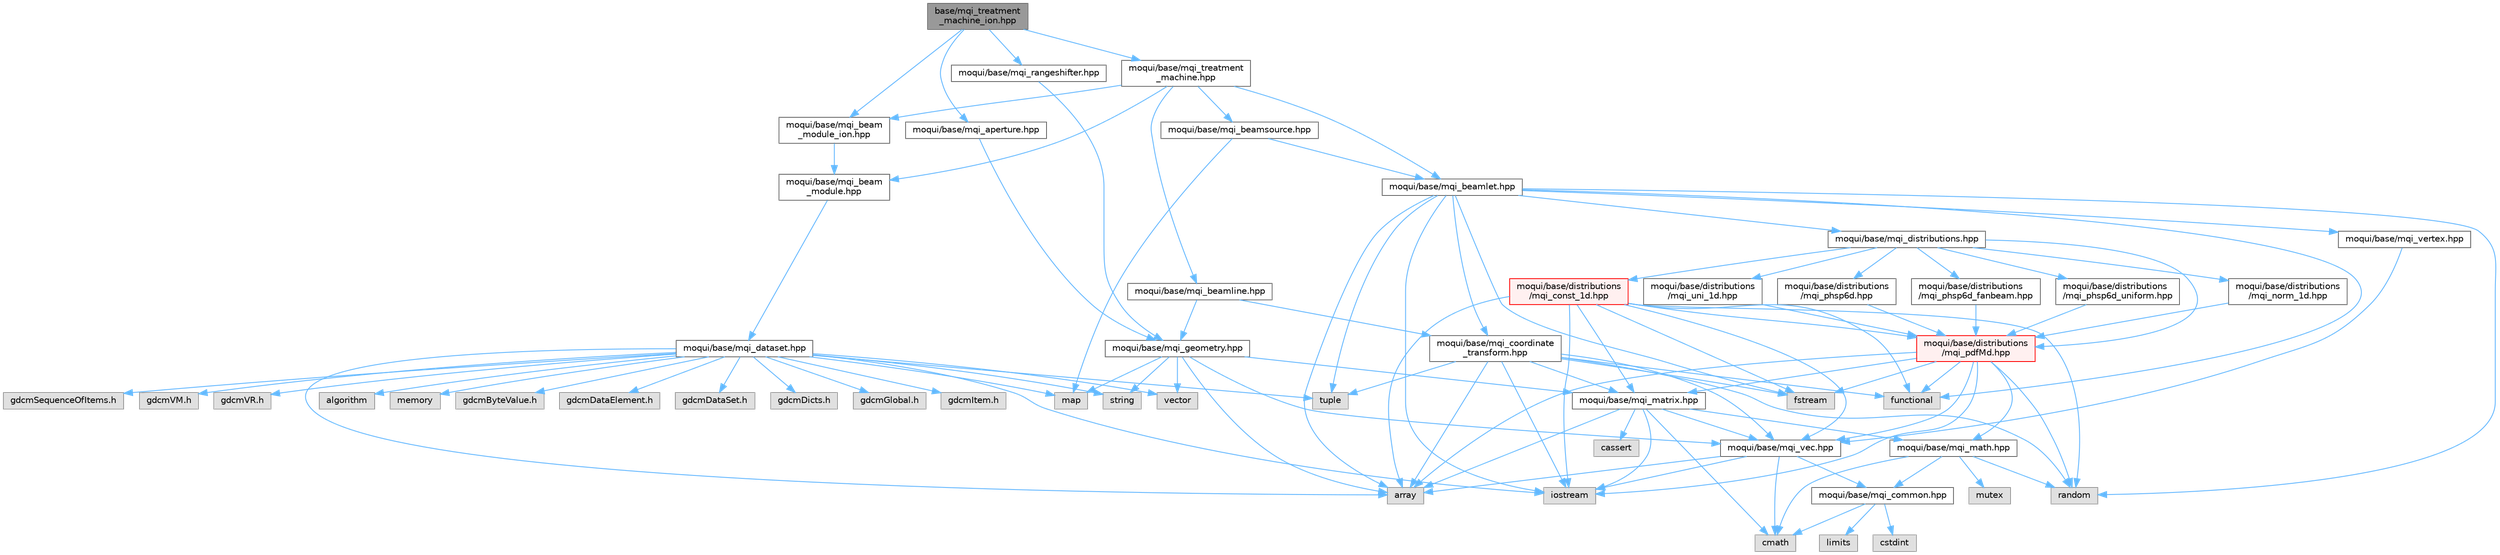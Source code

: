 digraph "base/mqi_treatment_machine_ion.hpp"
{
 // LATEX_PDF_SIZE
  bgcolor="transparent";
  edge [fontname=Helvetica,fontsize=10,labelfontname=Helvetica,labelfontsize=10];
  node [fontname=Helvetica,fontsize=10,shape=box,height=0.2,width=0.4];
  Node1 [id="Node000001",label="base/mqi_treatment\l_machine_ion.hpp",height=0.2,width=0.4,color="gray40", fillcolor="grey60", style="filled", fontcolor="black",tooltip=" "];
  Node1 -> Node2 [id="edge1_Node000001_Node000002",color="steelblue1",style="solid",tooltip=" "];
  Node2 [id="Node000002",label="moqui/base/mqi_aperture.hpp",height=0.2,width=0.4,color="grey40", fillcolor="white", style="filled",URL="$mqi__aperture_8hpp.html",tooltip="Geometry model for an aperture."];
  Node2 -> Node3 [id="edge2_Node000002_Node000003",color="steelblue1",style="solid",tooltip=" "];
  Node3 [id="Node000003",label="moqui/base/mqi_geometry.hpp",height=0.2,width=0.4,color="grey40", fillcolor="white", style="filled",URL="$mqi__geometry_8hpp.html",tooltip="Defines the abstract base class for all geometric components in the simulation."];
  Node3 -> Node4 [id="edge3_Node000003_Node000004",color="steelblue1",style="solid",tooltip=" "];
  Node4 [id="Node000004",label="array",height=0.2,width=0.4,color="grey60", fillcolor="#E0E0E0", style="filled",tooltip=" "];
  Node3 -> Node5 [id="edge4_Node000003_Node000005",color="steelblue1",style="solid",tooltip=" "];
  Node5 [id="Node000005",label="map",height=0.2,width=0.4,color="grey60", fillcolor="#E0E0E0", style="filled",tooltip=" "];
  Node3 -> Node6 [id="edge5_Node000003_Node000006",color="steelblue1",style="solid",tooltip=" "];
  Node6 [id="Node000006",label="string",height=0.2,width=0.4,color="grey60", fillcolor="#E0E0E0", style="filled",tooltip=" "];
  Node3 -> Node7 [id="edge6_Node000003_Node000007",color="steelblue1",style="solid",tooltip=" "];
  Node7 [id="Node000007",label="vector",height=0.2,width=0.4,color="grey60", fillcolor="#E0E0E0", style="filled",tooltip=" "];
  Node3 -> Node8 [id="edge7_Node000003_Node000008",color="steelblue1",style="solid",tooltip=" "];
  Node8 [id="Node000008",label="moqui/base/mqi_matrix.hpp",height=0.2,width=0.4,color="grey40", fillcolor="white", style="filled",URL="$mqi__matrix_8hpp.html",tooltip="Defines 3x3 and 4x4 matrix classes for 3D transformations."];
  Node8 -> Node4 [id="edge8_Node000008_Node000004",color="steelblue1",style="solid",tooltip=" "];
  Node8 -> Node9 [id="edge9_Node000008_Node000009",color="steelblue1",style="solid",tooltip=" "];
  Node9 [id="Node000009",label="cassert",height=0.2,width=0.4,color="grey60", fillcolor="#E0E0E0", style="filled",tooltip=" "];
  Node8 -> Node10 [id="edge10_Node000008_Node000010",color="steelblue1",style="solid",tooltip=" "];
  Node10 [id="Node000010",label="cmath",height=0.2,width=0.4,color="grey60", fillcolor="#E0E0E0", style="filled",tooltip=" "];
  Node8 -> Node11 [id="edge11_Node000008_Node000011",color="steelblue1",style="solid",tooltip=" "];
  Node11 [id="Node000011",label="iostream",height=0.2,width=0.4,color="grey60", fillcolor="#E0E0E0", style="filled",tooltip=" "];
  Node8 -> Node12 [id="edge12_Node000008_Node000012",color="steelblue1",style="solid",tooltip=" "];
  Node12 [id="Node000012",label="moqui/base/mqi_math.hpp",height=0.2,width=0.4,color="grey40", fillcolor="white", style="filled",URL="$mqi__math_8hpp.html",tooltip="Defines mathematical constants and functions for both CPU and CUDA execution."];
  Node12 -> Node13 [id="edge13_Node000012_Node000013",color="steelblue1",style="solid",tooltip=" "];
  Node13 [id="Node000013",label="moqui/base/mqi_common.hpp",height=0.2,width=0.4,color="grey40", fillcolor="white", style="filled",URL="$mqi__common_8hpp.html",tooltip="A header file containing common definitions, macros, and type aliases for the project."];
  Node13 -> Node10 [id="edge14_Node000013_Node000010",color="steelblue1",style="solid",tooltip=" "];
  Node13 -> Node14 [id="edge15_Node000013_Node000014",color="steelblue1",style="solid",tooltip=" "];
  Node14 [id="Node000014",label="cstdint",height=0.2,width=0.4,color="grey60", fillcolor="#E0E0E0", style="filled",tooltip=" "];
  Node13 -> Node15 [id="edge16_Node000013_Node000015",color="steelblue1",style="solid",tooltip=" "];
  Node15 [id="Node000015",label="limits",height=0.2,width=0.4,color="grey60", fillcolor="#E0E0E0", style="filled",tooltip=" "];
  Node12 -> Node10 [id="edge17_Node000012_Node000010",color="steelblue1",style="solid",tooltip=" "];
  Node12 -> Node16 [id="edge18_Node000012_Node000016",color="steelblue1",style="solid",tooltip=" "];
  Node16 [id="Node000016",label="mutex",height=0.2,width=0.4,color="grey60", fillcolor="#E0E0E0", style="filled",tooltip=" "];
  Node12 -> Node17 [id="edge19_Node000012_Node000017",color="steelblue1",style="solid",tooltip=" "];
  Node17 [id="Node000017",label="random",height=0.2,width=0.4,color="grey60", fillcolor="#E0E0E0", style="filled",tooltip=" "];
  Node8 -> Node18 [id="edge20_Node000008_Node000018",color="steelblue1",style="solid",tooltip=" "];
  Node18 [id="Node000018",label="moqui/base/mqi_vec.hpp",height=0.2,width=0.4,color="grey40", fillcolor="white", style="filled",URL="$mqi__vec_8hpp.html",tooltip=" "];
  Node18 -> Node4 [id="edge21_Node000018_Node000004",color="steelblue1",style="solid",tooltip=" "];
  Node18 -> Node10 [id="edge22_Node000018_Node000010",color="steelblue1",style="solid",tooltip=" "];
  Node18 -> Node11 [id="edge23_Node000018_Node000011",color="steelblue1",style="solid",tooltip=" "];
  Node18 -> Node13 [id="edge24_Node000018_Node000013",color="steelblue1",style="solid",tooltip=" "];
  Node3 -> Node18 [id="edge25_Node000003_Node000018",color="steelblue1",style="solid",tooltip=" "];
  Node1 -> Node19 [id="edge26_Node000001_Node000019",color="steelblue1",style="solid",tooltip=" "];
  Node19 [id="Node000019",label="moqui/base/mqi_beam\l_module_ion.hpp",height=0.2,width=0.4,color="grey40", fillcolor="white", style="filled",URL="$mqi__beam__module__ion_8hpp.html",tooltip="Interprets DICOM-RT Ion beam modules for plans and treatment records."];
  Node19 -> Node20 [id="edge27_Node000019_Node000020",color="steelblue1",style="solid",tooltip=" "];
  Node20 [id="Node000020",label="moqui/base/mqi_beam\l_module.hpp",height=0.2,width=0.4,color="grey40", fillcolor="white", style="filled",URL="$mqi__beam__module_8hpp.html",tooltip="Defines the top-level abstraction for interpreting DICOM beam modules."];
  Node20 -> Node21 [id="edge28_Node000020_Node000021",color="steelblue1",style="solid",tooltip=" "];
  Node21 [id="Node000021",label="moqui/base/mqi_dataset.hpp",height=0.2,width=0.4,color="grey40", fillcolor="white", style="filled",URL="$mqi__dataset_8hpp.html",tooltip="Defines a simplified, user-friendly interface for accessing DICOM data."];
  Node21 -> Node22 [id="edge29_Node000021_Node000022",color="steelblue1",style="solid",tooltip=" "];
  Node22 [id="Node000022",label="algorithm",height=0.2,width=0.4,color="grey60", fillcolor="#E0E0E0", style="filled",tooltip=" "];
  Node21 -> Node4 [id="edge30_Node000021_Node000004",color="steelblue1",style="solid",tooltip=" "];
  Node21 -> Node11 [id="edge31_Node000021_Node000011",color="steelblue1",style="solid",tooltip=" "];
  Node21 -> Node5 [id="edge32_Node000021_Node000005",color="steelblue1",style="solid",tooltip=" "];
  Node21 -> Node23 [id="edge33_Node000021_Node000023",color="steelblue1",style="solid",tooltip=" "];
  Node23 [id="Node000023",label="memory",height=0.2,width=0.4,color="grey60", fillcolor="#E0E0E0", style="filled",tooltip=" "];
  Node21 -> Node6 [id="edge34_Node000021_Node000006",color="steelblue1",style="solid",tooltip=" "];
  Node21 -> Node24 [id="edge35_Node000021_Node000024",color="steelblue1",style="solid",tooltip=" "];
  Node24 [id="Node000024",label="tuple",height=0.2,width=0.4,color="grey60", fillcolor="#E0E0E0", style="filled",tooltip=" "];
  Node21 -> Node7 [id="edge36_Node000021_Node000007",color="steelblue1",style="solid",tooltip=" "];
  Node21 -> Node25 [id="edge37_Node000021_Node000025",color="steelblue1",style="solid",tooltip=" "];
  Node25 [id="Node000025",label="gdcmByteValue.h",height=0.2,width=0.4,color="grey60", fillcolor="#E0E0E0", style="filled",tooltip=" "];
  Node21 -> Node26 [id="edge38_Node000021_Node000026",color="steelblue1",style="solid",tooltip=" "];
  Node26 [id="Node000026",label="gdcmDataElement.h",height=0.2,width=0.4,color="grey60", fillcolor="#E0E0E0", style="filled",tooltip=" "];
  Node21 -> Node27 [id="edge39_Node000021_Node000027",color="steelblue1",style="solid",tooltip=" "];
  Node27 [id="Node000027",label="gdcmDataSet.h",height=0.2,width=0.4,color="grey60", fillcolor="#E0E0E0", style="filled",tooltip=" "];
  Node21 -> Node28 [id="edge40_Node000021_Node000028",color="steelblue1",style="solid",tooltip=" "];
  Node28 [id="Node000028",label="gdcmDicts.h",height=0.2,width=0.4,color="grey60", fillcolor="#E0E0E0", style="filled",tooltip=" "];
  Node21 -> Node29 [id="edge41_Node000021_Node000029",color="steelblue1",style="solid",tooltip=" "];
  Node29 [id="Node000029",label="gdcmGlobal.h",height=0.2,width=0.4,color="grey60", fillcolor="#E0E0E0", style="filled",tooltip=" "];
  Node21 -> Node30 [id="edge42_Node000021_Node000030",color="steelblue1",style="solid",tooltip=" "];
  Node30 [id="Node000030",label="gdcmItem.h",height=0.2,width=0.4,color="grey60", fillcolor="#E0E0E0", style="filled",tooltip=" "];
  Node21 -> Node31 [id="edge43_Node000021_Node000031",color="steelblue1",style="solid",tooltip=" "];
  Node31 [id="Node000031",label="gdcmSequenceOfItems.h",height=0.2,width=0.4,color="grey60", fillcolor="#E0E0E0", style="filled",tooltip=" "];
  Node21 -> Node32 [id="edge44_Node000021_Node000032",color="steelblue1",style="solid",tooltip=" "];
  Node32 [id="Node000032",label="gdcmVM.h",height=0.2,width=0.4,color="grey60", fillcolor="#E0E0E0", style="filled",tooltip=" "];
  Node21 -> Node33 [id="edge45_Node000021_Node000033",color="steelblue1",style="solid",tooltip=" "];
  Node33 [id="Node000033",label="gdcmVR.h",height=0.2,width=0.4,color="grey60", fillcolor="#E0E0E0", style="filled",tooltip=" "];
  Node1 -> Node34 [id="edge46_Node000001_Node000034",color="steelblue1",style="solid",tooltip=" "];
  Node34 [id="Node000034",label="moqui/base/mqi_rangeshifter.hpp",height=0.2,width=0.4,color="grey40", fillcolor="white", style="filled",URL="$mqi__rangeshifter_8hpp.html",tooltip="Defines a range shifter, a geometric component used to modify the depth of a radiation beam."];
  Node34 -> Node3 [id="edge47_Node000034_Node000003",color="steelblue1",style="solid",tooltip=" "];
  Node1 -> Node35 [id="edge48_Node000001_Node000035",color="steelblue1",style="solid",tooltip=" "];
  Node35 [id="Node000035",label="moqui/base/mqi_treatment\l_machine.hpp",height=0.2,width=0.4,color="grey40", fillcolor="white", style="filled",URL="$mqi__treatment__machine_8hpp.html",tooltip=" "];
  Node35 -> Node20 [id="edge49_Node000035_Node000020",color="steelblue1",style="solid",tooltip=" "];
  Node35 -> Node19 [id="edge50_Node000035_Node000019",color="steelblue1",style="solid",tooltip=" "];
  Node35 -> Node36 [id="edge51_Node000035_Node000036",color="steelblue1",style="solid",tooltip=" "];
  Node36 [id="Node000036",label="moqui/base/mqi_beamlet.hpp",height=0.2,width=0.4,color="grey40", fillcolor="white", style="filled",URL="$mqi__beamlet_8hpp.html",tooltip="Defines a beamlet, a fundamental component of a beam model."];
  Node36 -> Node4 [id="edge52_Node000036_Node000004",color="steelblue1",style="solid",tooltip=" "];
  Node36 -> Node37 [id="edge53_Node000036_Node000037",color="steelblue1",style="solid",tooltip=" "];
  Node37 [id="Node000037",label="fstream",height=0.2,width=0.4,color="grey60", fillcolor="#E0E0E0", style="filled",tooltip=" "];
  Node36 -> Node38 [id="edge54_Node000036_Node000038",color="steelblue1",style="solid",tooltip=" "];
  Node38 [id="Node000038",label="functional",height=0.2,width=0.4,color="grey60", fillcolor="#E0E0E0", style="filled",tooltip=" "];
  Node36 -> Node11 [id="edge55_Node000036_Node000011",color="steelblue1",style="solid",tooltip=" "];
  Node36 -> Node17 [id="edge56_Node000036_Node000017",color="steelblue1",style="solid",tooltip=" "];
  Node36 -> Node24 [id="edge57_Node000036_Node000024",color="steelblue1",style="solid",tooltip=" "];
  Node36 -> Node39 [id="edge58_Node000036_Node000039",color="steelblue1",style="solid",tooltip=" "];
  Node39 [id="Node000039",label="moqui/base/mqi_coordinate\l_transform.hpp",height=0.2,width=0.4,color="grey40", fillcolor="white", style="filled",URL="$mqi__coordinate__transform_8hpp.html",tooltip="Defines a class for mapping points and vectors between different coordinate systems."];
  Node39 -> Node4 [id="edge59_Node000039_Node000004",color="steelblue1",style="solid",tooltip=" "];
  Node39 -> Node37 [id="edge60_Node000039_Node000037",color="steelblue1",style="solid",tooltip=" "];
  Node39 -> Node38 [id="edge61_Node000039_Node000038",color="steelblue1",style="solid",tooltip=" "];
  Node39 -> Node11 [id="edge62_Node000039_Node000011",color="steelblue1",style="solid",tooltip=" "];
  Node39 -> Node17 [id="edge63_Node000039_Node000017",color="steelblue1",style="solid",tooltip=" "];
  Node39 -> Node24 [id="edge64_Node000039_Node000024",color="steelblue1",style="solid",tooltip=" "];
  Node39 -> Node8 [id="edge65_Node000039_Node000008",color="steelblue1",style="solid",tooltip=" "];
  Node39 -> Node18 [id="edge66_Node000039_Node000018",color="steelblue1",style="solid",tooltip=" "];
  Node36 -> Node40 [id="edge67_Node000036_Node000040",color="steelblue1",style="solid",tooltip=" "];
  Node40 [id="Node000040",label="moqui/base/mqi_distributions.hpp",height=0.2,width=0.4,color="grey40", fillcolor="white", style="filled",URL="$mqi__distributions_8hpp.html",tooltip="A meta-header that includes all particle distribution function headers."];
  Node40 -> Node41 [id="edge68_Node000040_Node000041",color="steelblue1",style="solid",tooltip=" "];
  Node41 [id="Node000041",label="moqui/base/distributions\l/mqi_const_1d.hpp",height=0.2,width=0.4,color="red", fillcolor="#FFF0F0", style="filled",URL="$mqi__const__1d_8hpp.html",tooltip="Defines a 1-dimensional constant probability distribution function."];
  Node41 -> Node17 [id="edge69_Node000041_Node000017",color="steelblue1",style="solid",tooltip=" "];
  Node41 -> Node38 [id="edge70_Node000041_Node000038",color="steelblue1",style="solid",tooltip=" "];
  Node41 -> Node11 [id="edge71_Node000041_Node000011",color="steelblue1",style="solid",tooltip=" "];
  Node41 -> Node37 [id="edge72_Node000041_Node000037",color="steelblue1",style="solid",tooltip=" "];
  Node41 -> Node4 [id="edge73_Node000041_Node000004",color="steelblue1",style="solid",tooltip=" "];
  Node41 -> Node18 [id="edge74_Node000041_Node000018",color="steelblue1",style="solid",tooltip=" "];
  Node41 -> Node8 [id="edge75_Node000041_Node000008",color="steelblue1",style="solid",tooltip=" "];
  Node41 -> Node44 [id="edge76_Node000041_Node000044",color="steelblue1",style="solid",tooltip=" "];
  Node44 [id="Node000044",label="moqui/base/distributions\l/mqi_pdfMd.hpp",height=0.2,width=0.4,color="red", fillcolor="#FFF0F0", style="filled",URL="$mqi__pdf_md_8hpp.html",tooltip="Defines the base class for M-dimensional probability distribution functions."];
  Node44 -> Node17 [id="edge77_Node000044_Node000017",color="steelblue1",style="solid",tooltip=" "];
  Node44 -> Node38 [id="edge78_Node000044_Node000038",color="steelblue1",style="solid",tooltip=" "];
  Node44 -> Node11 [id="edge79_Node000044_Node000011",color="steelblue1",style="solid",tooltip=" "];
  Node44 -> Node37 [id="edge80_Node000044_Node000037",color="steelblue1",style="solid",tooltip=" "];
  Node44 -> Node4 [id="edge81_Node000044_Node000004",color="steelblue1",style="solid",tooltip=" "];
  Node44 -> Node12 [id="edge82_Node000044_Node000012",color="steelblue1",style="solid",tooltip=" "];
  Node44 -> Node18 [id="edge83_Node000044_Node000018",color="steelblue1",style="solid",tooltip=" "];
  Node44 -> Node8 [id="edge84_Node000044_Node000008",color="steelblue1",style="solid",tooltip=" "];
  Node40 -> Node45 [id="edge85_Node000040_Node000045",color="steelblue1",style="solid",tooltip=" "];
  Node45 [id="Node000045",label="moqui/base/distributions\l/mqi_norm_1d.hpp",height=0.2,width=0.4,color="grey40", fillcolor="white", style="filled",URL="$mqi__norm__1d_8hpp.html",tooltip="Defines a 1-dimensional normal (Gaussian) probability distribution function."];
  Node45 -> Node44 [id="edge86_Node000045_Node000044",color="steelblue1",style="solid",tooltip=" "];
  Node40 -> Node46 [id="edge87_Node000040_Node000046",color="steelblue1",style="solid",tooltip=" "];
  Node46 [id="Node000046",label="moqui/base/distributions\l/mqi_uni_1d.hpp",height=0.2,width=0.4,color="grey40", fillcolor="white", style="filled",URL="$mqi__uni__1d_8hpp.html",tooltip="This file defines the uni_1d class, a 1-dimensional uniform distribution."];
  Node46 -> Node44 [id="edge88_Node000046_Node000044",color="steelblue1",style="solid",tooltip=" "];
  Node40 -> Node44 [id="edge89_Node000040_Node000044",color="steelblue1",style="solid",tooltip=" "];
  Node40 -> Node47 [id="edge90_Node000040_Node000047",color="steelblue1",style="solid",tooltip=" "];
  Node47 [id="Node000047",label="moqui/base/distributions\l/mqi_phsp6d.hpp",height=0.2,width=0.4,color="grey40", fillcolor="white", style="filled",URL="$mqi__phsp6d_8hpp.html",tooltip="Defines a 6-dimensional phase-space probability distribution function."];
  Node47 -> Node44 [id="edge91_Node000047_Node000044",color="steelblue1",style="solid",tooltip=" "];
  Node40 -> Node48 [id="edge92_Node000040_Node000048",color="steelblue1",style="solid",tooltip=" "];
  Node48 [id="Node000048",label="moqui/base/distributions\l/mqi_phsp6d_fanbeam.hpp",height=0.2,width=0.4,color="grey40", fillcolor="white", style="filled",URL="$mqi__phsp6d__fanbeam_8hpp.html",tooltip="Defines a 6-dimensional phase-space PDF for a fan beam."];
  Node48 -> Node44 [id="edge93_Node000048_Node000044",color="steelblue1",style="solid",tooltip=" "];
  Node40 -> Node49 [id="edge94_Node000040_Node000049",color="steelblue1",style="solid",tooltip=" "];
  Node49 [id="Node000049",label="moqui/base/distributions\l/mqi_phsp6d_uniform.hpp",height=0.2,width=0.4,color="grey40", fillcolor="white", style="filled",URL="$mqi__phsp6d__uniform_8hpp.html",tooltip="This file defines the phsp_6d_uniform class, a 6-dimensional uniform phase-space distribution."];
  Node49 -> Node44 [id="edge95_Node000049_Node000044",color="steelblue1",style="solid",tooltip=" "];
  Node36 -> Node50 [id="edge96_Node000036_Node000050",color="steelblue1",style="solid",tooltip=" "];
  Node50 [id="Node000050",label="moqui/base/mqi_vertex.hpp",height=0.2,width=0.4,color="grey40", fillcolor="white", style="filled",URL="$mqi__vertex_8hpp.html",tooltip=" "];
  Node50 -> Node18 [id="edge97_Node000050_Node000018",color="steelblue1",style="solid",tooltip=" "];
  Node35 -> Node51 [id="edge98_Node000035_Node000051",color="steelblue1",style="solid",tooltip=" "];
  Node51 [id="Node000051",label="moqui/base/mqi_beamline.hpp",height=0.2,width=0.4,color="grey40", fillcolor="white", style="filled",URL="$mqi__beamline_8hpp.html",tooltip="Defines a beamline as a collection of physical components."];
  Node51 -> Node39 [id="edge99_Node000051_Node000039",color="steelblue1",style="solid",tooltip=" "];
  Node51 -> Node3 [id="edge100_Node000051_Node000003",color="steelblue1",style="solid",tooltip=" "];
  Node35 -> Node52 [id="edge101_Node000035_Node000052",color="steelblue1",style="solid",tooltip=" "];
  Node52 [id="Node000052",label="moqui/base/mqi_beamsource.hpp",height=0.2,width=0.4,color="grey40", fillcolor="white", style="filled",URL="$mqi__beamsource_8hpp.html",tooltip="Defines a source of particles for simulation, composed of multiple beamlets."];
  Node52 -> Node5 [id="edge102_Node000052_Node000005",color="steelblue1",style="solid",tooltip=" "];
  Node52 -> Node36 [id="edge103_Node000052_Node000036",color="steelblue1",style="solid",tooltip=" "];
}
